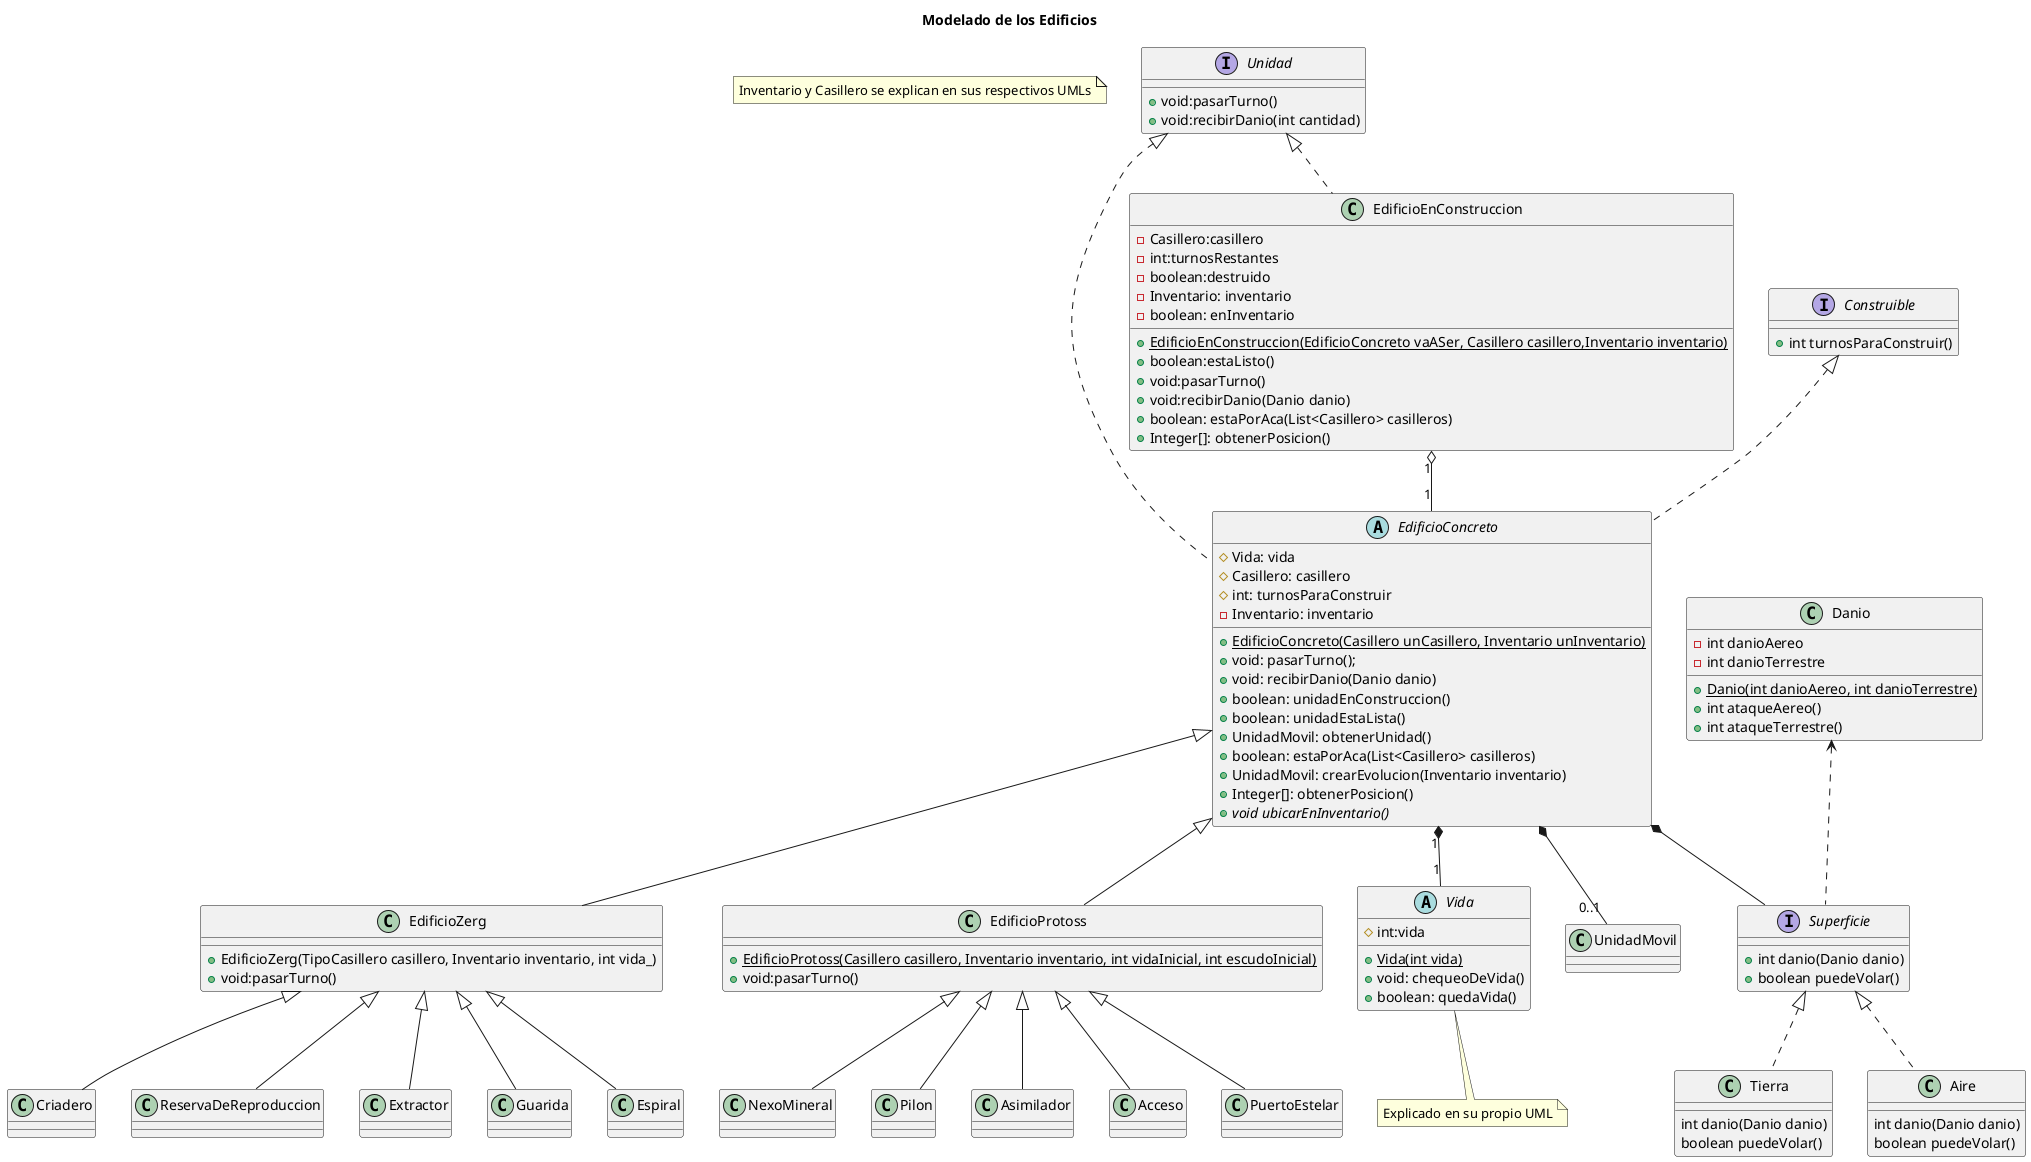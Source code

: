 @startuml
title Modelado de los Edificios
note "Inventario y Casillero se explican en sus respectivos UMLs" as N1
interface Unidad {
 + void:pasarTurno()
 + void:recibirDanio(int cantidad)
}

class Danio{
-int danioAereo
-int danioTerrestre

+<u>Danio(int danioAereo, int danioTerrestre)
+int ataqueAereo()
+int ataqueTerrestre()
}

interface Construible {
+int turnosParaConstruir()
}

abstract class  EdificioConcreto{
# Vida: vida
# Casillero: casillero
# int: turnosParaConstruir
 -Inventario: inventario

+<u>EdificioConcreto(Casillero unCasillero, Inventario unInventario)
+ void: pasarTurno();
+ void: recibirDanio(Danio danio)
+ boolean: unidadEnConstruccion()
+ boolean: unidadEstaLista()
+  UnidadMovil: obtenerUnidad()
+ boolean: estaPorAca(List<Casillero> casilleros)
+ UnidadMovil: crearEvolucion(Inventario inventario)
+ Integer[]: obtenerPosicion()
+ {abstract} void ubicarEnInventario()
}



class EdificioEnConstruccion{
 /'- Unidad:vaASer'/
 - Casillero:casillero
 - int:turnosRestantes
 - boolean:destruido
 -Inventario: inventario
 -boolean: enInventario

 + <u>EdificioEnConstruccion(EdificioConcreto vaASer, Casillero casillero,Inventario inventario)
 + boolean:estaListo()
 + void:pasarTurno()
 + void:recibirDanio(Danio danio)
 + boolean: estaPorAca(List<Casillero> casilleros)
 +Integer[]: obtenerPosicion()
}

class EdificioZerg{
 + EdificioZerg(TipoCasillero casillero, Inventario inventario, int vida_)
 + void:pasarTurno()
}

class EdificioProtoss{
 + <u>EdificioProtoss(Casillero casillero, Inventario inventario, int vidaInicial, int escudoInicial)
 + void:pasarTurno()
}

abstract class Vida{
#int:vida

+<u>Vida(int vida)
+void: chequeoDeVida()
+boolean: quedaVida()
}
note bottom: Explicado en su propio UML


interface Superficie{
+ int danio(Danio danio)
+ boolean puedeVolar()
}
class Tierra{
 int danio(Danio danio)
 boolean puedeVolar()
}
class Aire{
int danio(Danio danio)
boolean puedeVolar()
}

class UnidadMovil{}

class Criadero{}
class ReservaDeReproduccion{}
class Extractor{}
class Guarida{}
class Espiral{}

class NexoMineral{}
class Pilon{}
class Asimilador{}
class Acceso{}
class PuertoEstelar{}


EdificioZerg <|-- Criadero
EdificioZerg <|-- ReservaDeReproduccion
EdificioZerg <|-- Extractor
EdificioZerg <|-- Guarida
EdificioZerg <|-- Espiral

EdificioProtoss <|-- NexoMineral
EdificioProtoss <|-- Pilon
EdificioProtoss <|-- Asimilador
EdificioProtoss <|-- Acceso
EdificioProtoss <|-- PuertoEstelar




Superficie <|.. Tierra
Superficie <|.. Aire

Danio <.. Superficie

EdificioConcreto "1" *-- "1"Vida


Construible <|.. EdificioConcreto
Unidad <|.. EdificioConcreto
Unidad <|.. EdificioEnConstruccion
EdificioConcreto <|-- EdificioZerg
EdificioConcreto <|-- EdificioProtoss
EdificioConcreto *-- Superficie
EdificioConcreto *-- "0..1"UnidadMovil
EdificioEnConstruccion "1" o-- "1" EdificioConcreto
@enduml